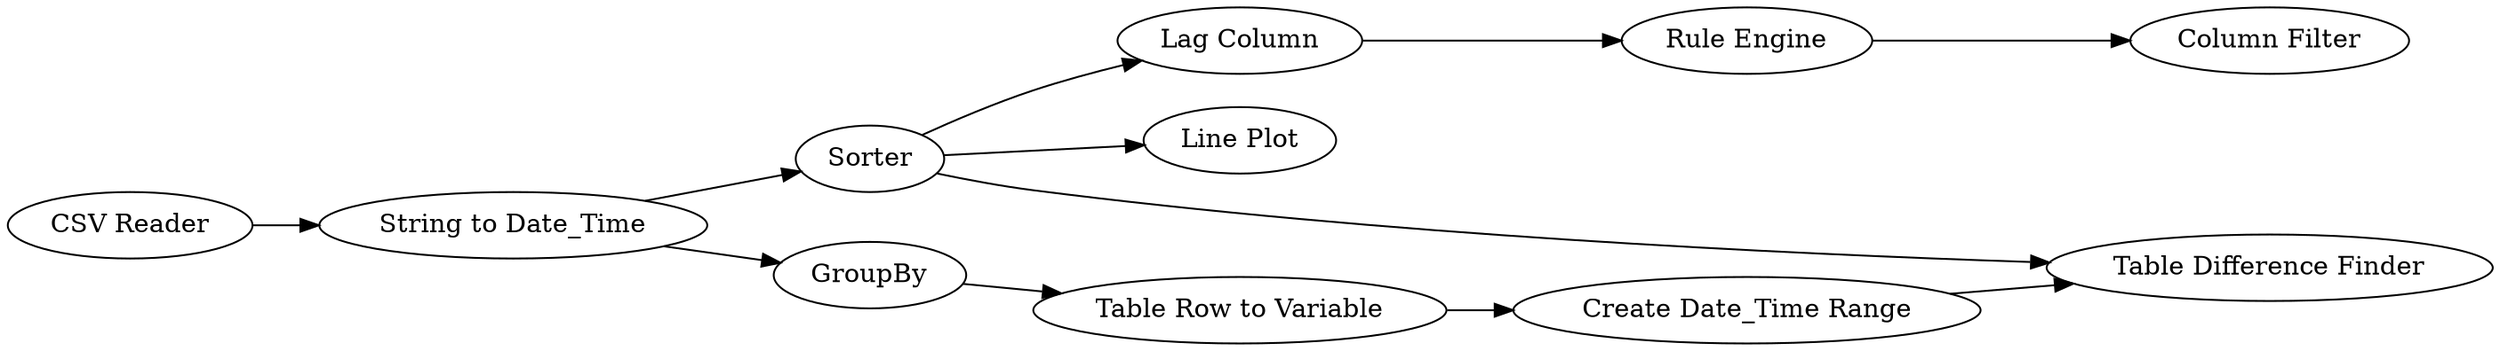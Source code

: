 digraph {
	"-7572219678946587219_1" [label="CSV Reader"]
	"-7572219678946587219_9" [label="Lag Column"]
	"-7572219678946587219_11" [label="Column Filter"]
	"-7572219678946587219_8" [label="Line Plot"]
	"-7572219678946587219_4" [label="Table Row to Variable"]
	"-7572219678946587219_6" [label=Sorter]
	"-7572219678946587219_2" [label="String to Date_Time"]
	"-7572219678946587219_10" [label="Rule Engine"]
	"-7572219678946587219_3" [label=GroupBy]
	"-7572219678946587219_7" [label="Table Difference Finder"]
	"-7572219678946587219_5" [label="Create Date_Time Range"]
	"-7572219678946587219_2" -> "-7572219678946587219_3"
	"-7572219678946587219_2" -> "-7572219678946587219_6"
	"-7572219678946587219_3" -> "-7572219678946587219_4"
	"-7572219678946587219_6" -> "-7572219678946587219_8"
	"-7572219678946587219_4" -> "-7572219678946587219_5"
	"-7572219678946587219_5" -> "-7572219678946587219_7"
	"-7572219678946587219_6" -> "-7572219678946587219_7"
	"-7572219678946587219_10" -> "-7572219678946587219_11"
	"-7572219678946587219_1" -> "-7572219678946587219_2"
	"-7572219678946587219_9" -> "-7572219678946587219_10"
	"-7572219678946587219_6" -> "-7572219678946587219_9"
	rankdir=LR
}
